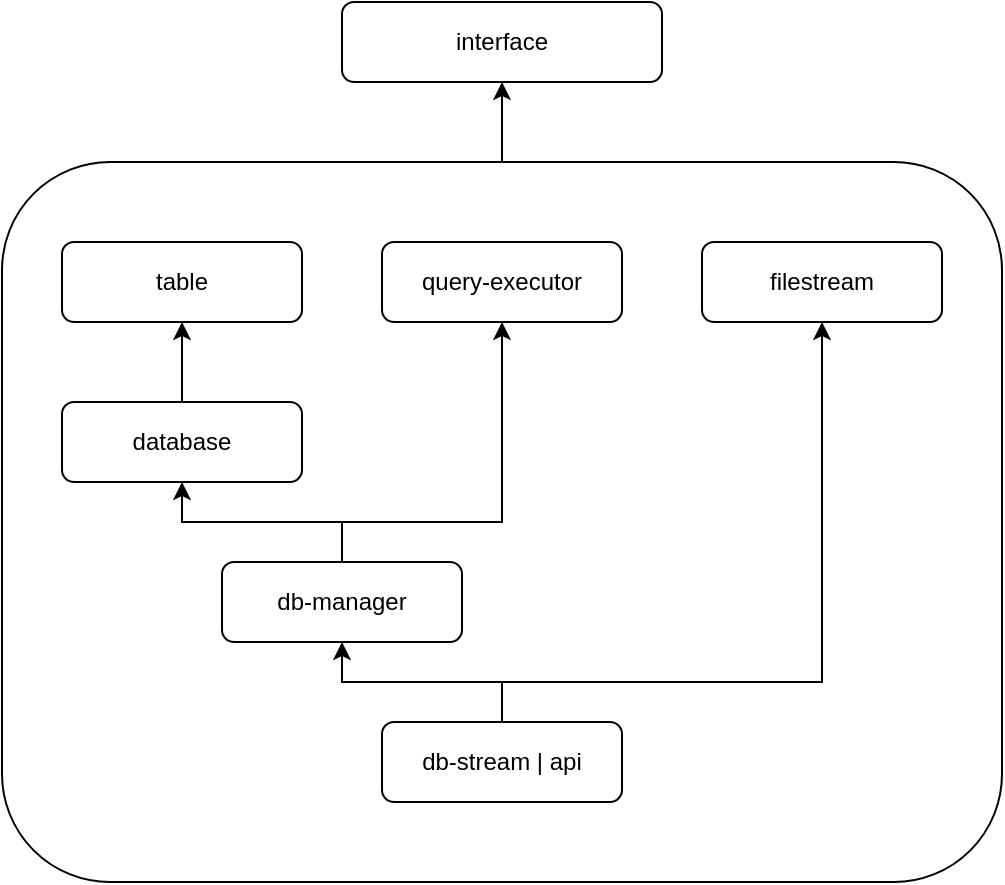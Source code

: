 <mxfile version="22.1.18" type="device">
  <diagram name="Page-1" id="RmBklCHae2-FvZ7o6U05">
    <mxGraphModel dx="810" dy="447" grid="1" gridSize="10" guides="1" tooltips="1" connect="1" arrows="1" fold="1" page="1" pageScale="1" pageWidth="850" pageHeight="1100" math="0" shadow="0">
      <root>
        <mxCell id="0" />
        <mxCell id="1" parent="0" />
        <mxCell id="pGwd2pVJrnU2UcQLpUV1-1" value="interface" style="rounded=1;whiteSpace=wrap;html=1;" parent="1" vertex="1">
          <mxGeometry x="260" y="40" width="160" height="40" as="geometry" />
        </mxCell>
        <mxCell id="yavnOEbieNHozrQLeM9--15" style="edgeStyle=orthogonalEdgeStyle;rounded=0;orthogonalLoop=1;jettySize=auto;html=1;entryX=0.5;entryY=1;entryDx=0;entryDy=0;" parent="1" source="GCnhBtbvN-7Xa7LOHWym-53" target="pGwd2pVJrnU2UcQLpUV1-1" edge="1">
          <mxGeometry relative="1" as="geometry" />
        </mxCell>
        <mxCell id="GCnhBtbvN-7Xa7LOHWym-53" value="" style="rounded=1;whiteSpace=wrap;html=1;fillColor=none;" parent="1" vertex="1">
          <mxGeometry x="90" y="120" width="500" height="360" as="geometry" />
        </mxCell>
        <mxCell id="yavnOEbieNHozrQLeM9--4" style="edgeStyle=orthogonalEdgeStyle;rounded=0;orthogonalLoop=1;jettySize=auto;html=1;entryX=0.5;entryY=1;entryDx=0;entryDy=0;" parent="1" source="yavnOEbieNHozrQLeM9--5" target="yavnOEbieNHozrQLeM9--6" edge="1">
          <mxGeometry relative="1" as="geometry" />
        </mxCell>
        <mxCell id="yavnOEbieNHozrQLeM9--5" value="database" style="rounded=1;whiteSpace=wrap;html=1;" parent="1" vertex="1">
          <mxGeometry x="120" y="240" width="120" height="40" as="geometry" />
        </mxCell>
        <mxCell id="yavnOEbieNHozrQLeM9--6" value="table" style="rounded=1;whiteSpace=wrap;html=1;" parent="1" vertex="1">
          <mxGeometry x="120" y="160" width="120" height="40" as="geometry" />
        </mxCell>
        <mxCell id="yavnOEbieNHozrQLeM9--7" style="edgeStyle=orthogonalEdgeStyle;rounded=0;orthogonalLoop=1;jettySize=auto;html=1;entryX=0.5;entryY=1;entryDx=0;entryDy=0;" parent="1" source="yavnOEbieNHozrQLeM9--9" target="yavnOEbieNHozrQLeM9--14" edge="1">
          <mxGeometry relative="1" as="geometry">
            <Array as="points">
              <mxPoint x="260" y="300" />
              <mxPoint x="340" y="300" />
            </Array>
          </mxGeometry>
        </mxCell>
        <mxCell id="yavnOEbieNHozrQLeM9--8" style="edgeStyle=orthogonalEdgeStyle;rounded=0;orthogonalLoop=1;jettySize=auto;html=1;entryX=0.5;entryY=1;entryDx=0;entryDy=0;" parent="1" source="yavnOEbieNHozrQLeM9--9" target="yavnOEbieNHozrQLeM9--5" edge="1">
          <mxGeometry relative="1" as="geometry" />
        </mxCell>
        <mxCell id="yavnOEbieNHozrQLeM9--9" value="db-manager" style="rounded=1;whiteSpace=wrap;html=1;" parent="1" vertex="1">
          <mxGeometry x="200" y="320" width="120" height="40" as="geometry" />
        </mxCell>
        <mxCell id="yavnOEbieNHozrQLeM9--11" value="filestream" style="rounded=1;whiteSpace=wrap;html=1;" parent="1" vertex="1">
          <mxGeometry x="440" y="160" width="120" height="40" as="geometry" />
        </mxCell>
        <mxCell id="yavnOEbieNHozrQLeM9--12" style="edgeStyle=orthogonalEdgeStyle;rounded=0;orthogonalLoop=1;jettySize=auto;html=1;entryX=0.5;entryY=1;entryDx=0;entryDy=0;" parent="1" source="yavnOEbieNHozrQLeM9--13" target="yavnOEbieNHozrQLeM9--11" edge="1">
          <mxGeometry relative="1" as="geometry">
            <Array as="points">
              <mxPoint x="340" y="380" />
              <mxPoint x="500" y="380" />
            </Array>
          </mxGeometry>
        </mxCell>
        <mxCell id="yavnOEbieNHozrQLeM9--16" style="edgeStyle=orthogonalEdgeStyle;rounded=0;orthogonalLoop=1;jettySize=auto;html=1;" parent="1" source="yavnOEbieNHozrQLeM9--13" target="yavnOEbieNHozrQLeM9--9" edge="1">
          <mxGeometry relative="1" as="geometry" />
        </mxCell>
        <mxCell id="yavnOEbieNHozrQLeM9--13" value="db-stream | api" style="rounded=1;whiteSpace=wrap;html=1;" parent="1" vertex="1">
          <mxGeometry x="280" y="400" width="120" height="40" as="geometry" />
        </mxCell>
        <mxCell id="yavnOEbieNHozrQLeM9--14" value="query-executor" style="rounded=1;whiteSpace=wrap;html=1;" parent="1" vertex="1">
          <mxGeometry x="280" y="160" width="120" height="40" as="geometry" />
        </mxCell>
      </root>
    </mxGraphModel>
  </diagram>
</mxfile>
